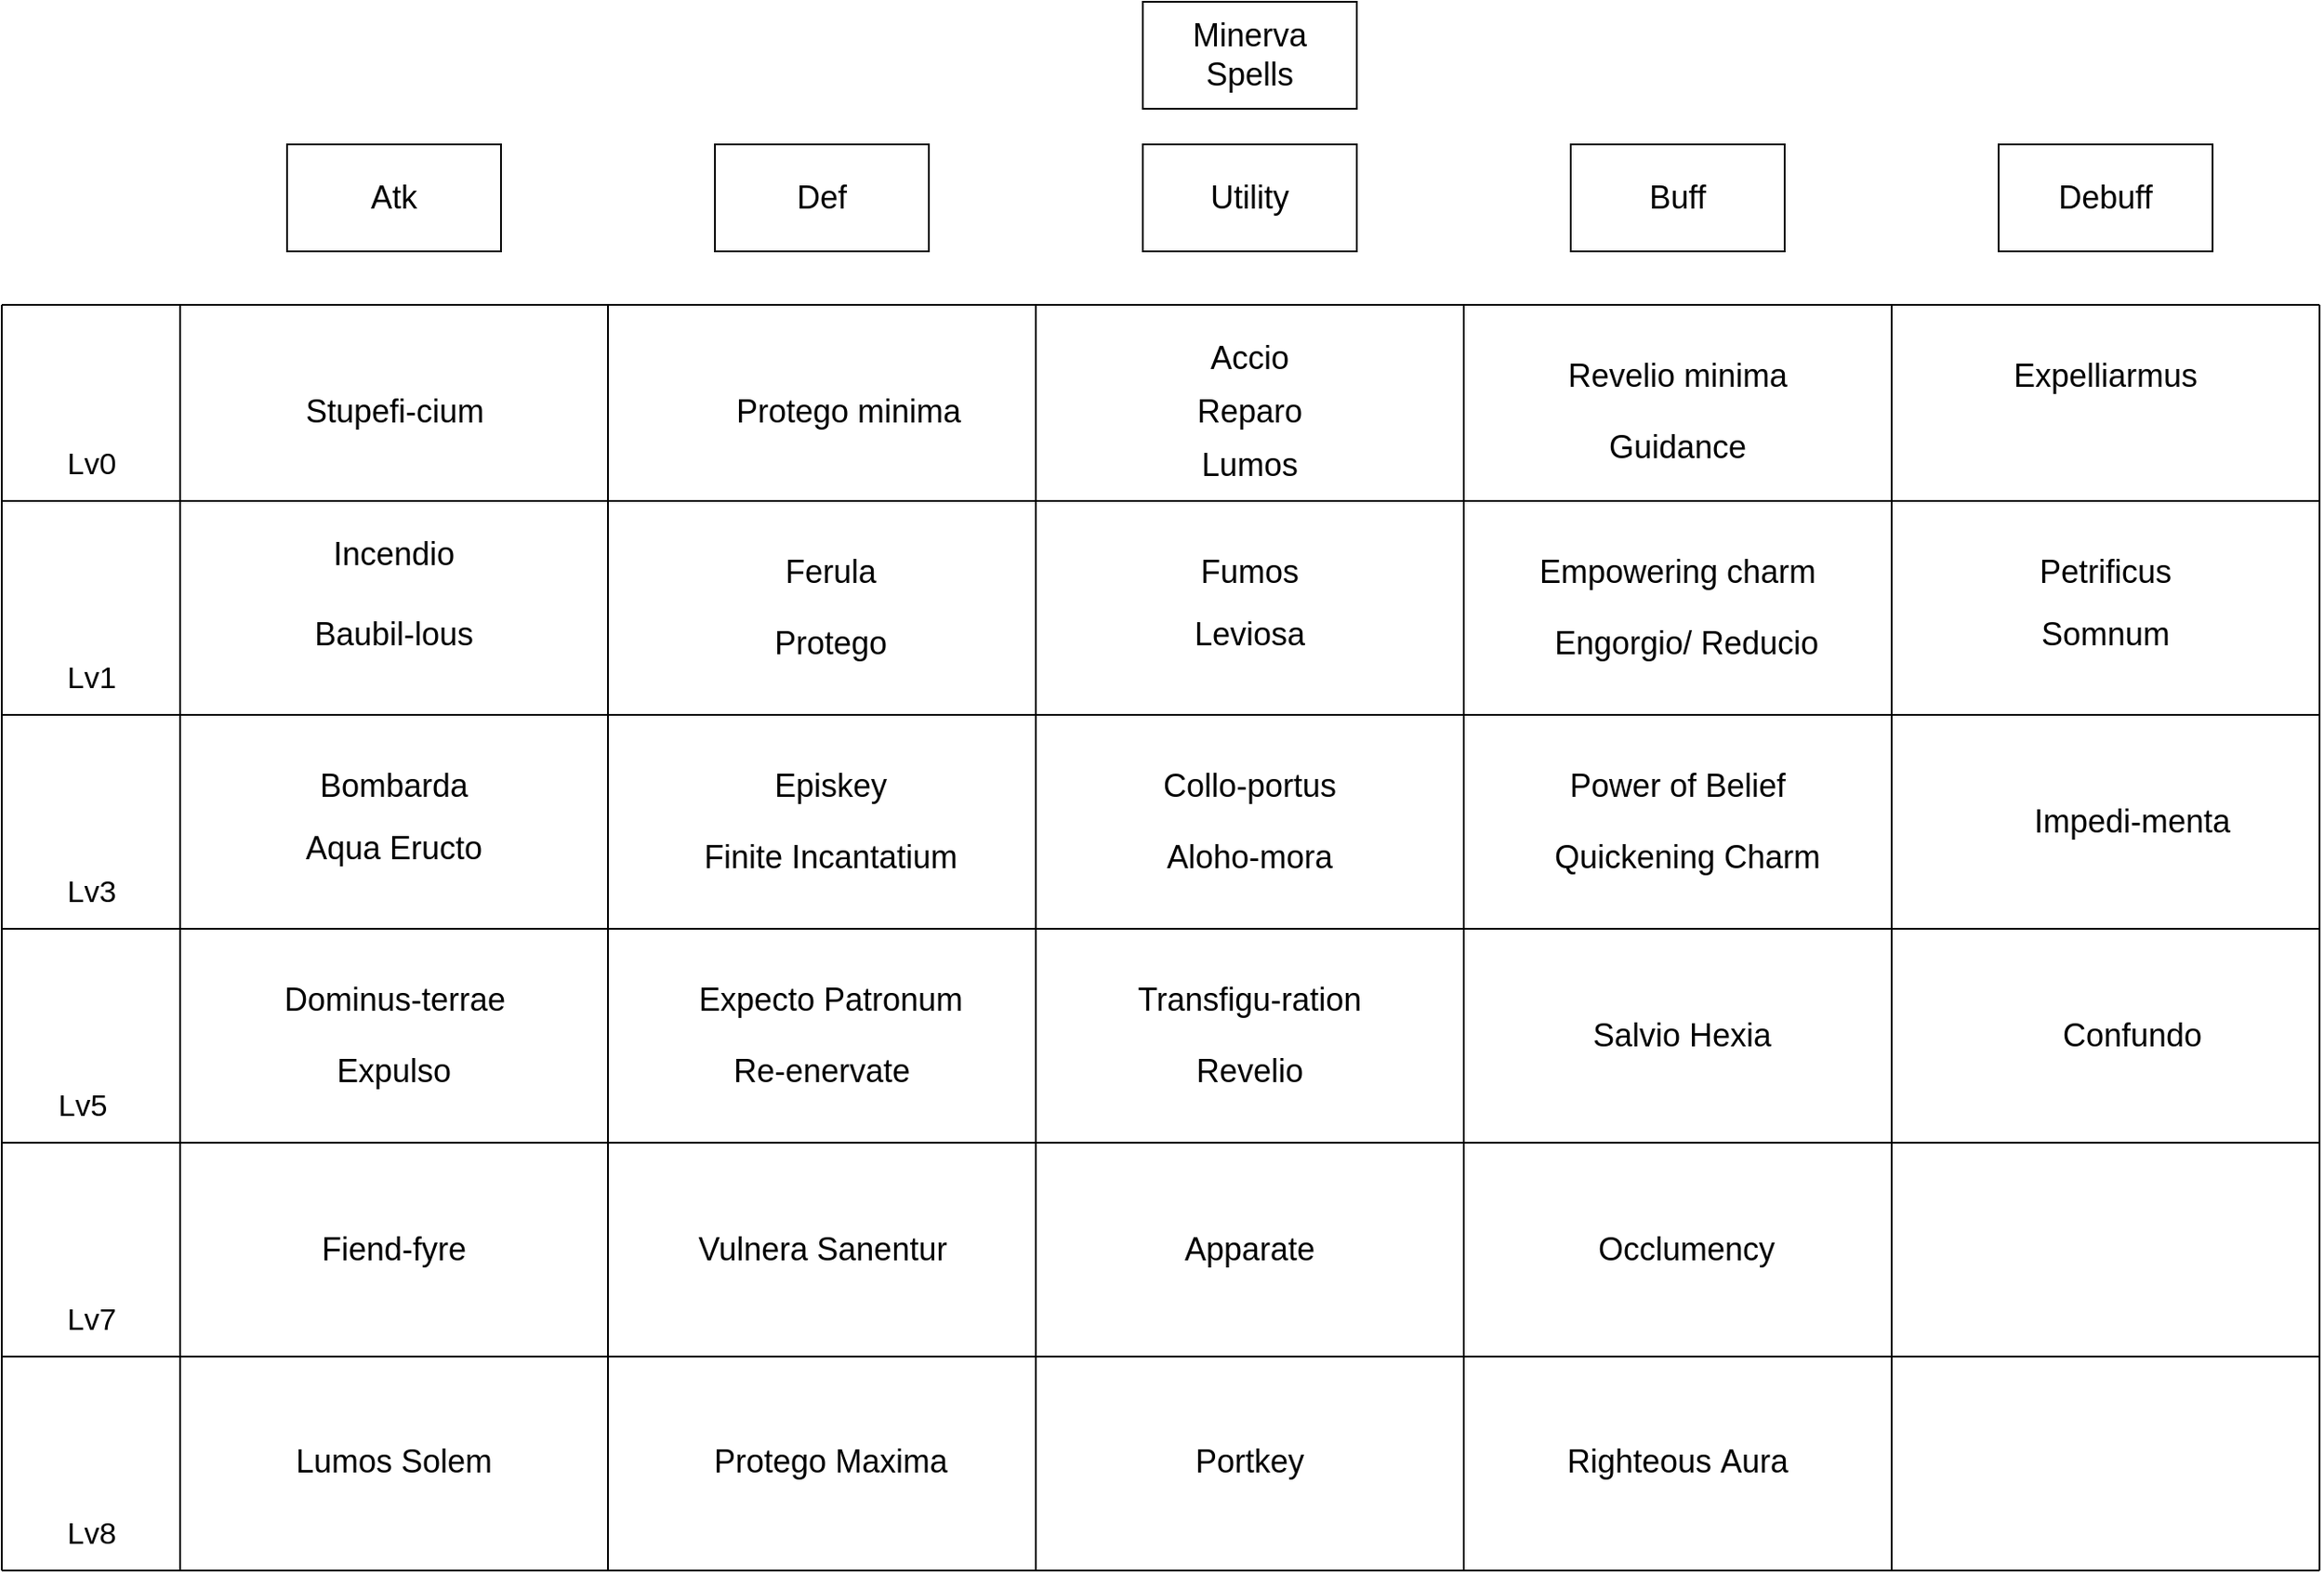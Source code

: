 <mxfile version="14.1.1" type="device"><diagram id="w3kXYWTYoxrWslqze_NZ" name="Page-1"><mxGraphModel dx="2130" dy="913" grid="1" gridSize="10" guides="1" tooltips="1" connect="1" arrows="1" fold="1" page="1" pageScale="1" pageWidth="827" pageHeight="1169" math="0" shadow="0"><root><mxCell id="0"/><mxCell id="1" parent="0"/><mxCell id="pvNNb8m8q3n-SPC6i2-q-1" value="&lt;font style=&quot;font-size: 18px&quot;&gt;Minerva&lt;br&gt;Spells&lt;br&gt;&lt;/font&gt;" style="rounded=0;whiteSpace=wrap;html=1;movable=0;resizable=0;rotatable=0;deletable=0;editable=0;connectable=0;" parent="1" vertex="1"><mxGeometry x="970" y="310" width="120" height="60" as="geometry"/></mxCell><mxCell id="pvNNb8m8q3n-SPC6i2-q-2" value="&lt;font style=&quot;font-size: 18px&quot;&gt;Atk&lt;/font&gt;" style="rounded=0;whiteSpace=wrap;html=1;movable=0;resizable=0;rotatable=0;deletable=0;editable=0;connectable=0;" parent="1" vertex="1"><mxGeometry x="490" y="390" width="120" height="60" as="geometry"/></mxCell><mxCell id="pvNNb8m8q3n-SPC6i2-q-3" value="&lt;font style=&quot;font-size: 18px&quot;&gt;Def&lt;/font&gt;" style="rounded=0;whiteSpace=wrap;html=1;movable=0;resizable=0;rotatable=0;deletable=0;editable=0;connectable=0;" parent="1" vertex="1"><mxGeometry x="730" y="390" width="120" height="60" as="geometry"/></mxCell><mxCell id="pvNNb8m8q3n-SPC6i2-q-4" value="&lt;span style=&quot;font-size: 18px&quot;&gt;Utility&lt;/span&gt;" style="rounded=0;whiteSpace=wrap;html=1;movable=0;resizable=0;rotatable=0;deletable=0;editable=0;connectable=0;" parent="1" vertex="1"><mxGeometry x="970" y="390" width="120" height="60" as="geometry"/></mxCell><mxCell id="pvNNb8m8q3n-SPC6i2-q-5" value="&lt;font style=&quot;font-size: 18px&quot;&gt;Buff&lt;/font&gt;" style="rounded=0;whiteSpace=wrap;html=1;movable=0;resizable=0;rotatable=0;deletable=0;editable=0;connectable=0;" parent="1" vertex="1"><mxGeometry x="1210" y="390" width="120" height="60" as="geometry"/></mxCell><mxCell id="pvNNb8m8q3n-SPC6i2-q-6" value="&lt;font style=&quot;font-size: 18px&quot;&gt;Debuff&lt;/font&gt;" style="rounded=0;whiteSpace=wrap;html=1;movable=0;resizable=0;rotatable=0;deletable=0;editable=0;connectable=0;" parent="1" vertex="1"><mxGeometry x="1450" y="390" width="120" height="60" as="geometry"/></mxCell><mxCell id="pvNNb8m8q3n-SPC6i2-q-10" value="" style="endArrow=none;html=1;movable=0;resizable=0;rotatable=0;deletable=0;editable=0;connectable=0;" parent="1" edge="1"><mxGeometry width="50" height="50" relative="1" as="geometry"><mxPoint x="1150" y="1190" as="sourcePoint"/><mxPoint x="1150" y="480" as="targetPoint"/></mxGeometry></mxCell><mxCell id="pvNNb8m8q3n-SPC6i2-q-11" value="" style="endArrow=none;html=1;movable=0;resizable=0;rotatable=0;deletable=0;editable=0;connectable=0;" parent="1" edge="1"><mxGeometry width="50" height="50" relative="1" as="geometry"><mxPoint x="1390" y="1190" as="sourcePoint"/><mxPoint x="1390" y="480" as="targetPoint"/></mxGeometry></mxCell><mxCell id="pvNNb8m8q3n-SPC6i2-q-12" value="" style="endArrow=none;html=1;movable=0;resizable=0;rotatable=0;deletable=0;editable=0;connectable=0;" parent="1" edge="1"><mxGeometry width="50" height="50" relative="1" as="geometry"><mxPoint x="1630" y="1190" as="sourcePoint"/><mxPoint x="1630" y="480" as="targetPoint"/></mxGeometry></mxCell><mxCell id="pvNNb8m8q3n-SPC6i2-q-16" value="" style="endArrow=none;html=1;movable=0;resizable=0;rotatable=0;deletable=0;editable=0;connectable=0;" parent="1" edge="1"><mxGeometry width="50" height="50" relative="1" as="geometry"><mxPoint x="330" y="590" as="sourcePoint"/><mxPoint x="1630" y="590" as="targetPoint"/></mxGeometry></mxCell><mxCell id="pvNNb8m8q3n-SPC6i2-q-17" value="" style="endArrow=none;html=1;movable=0;resizable=0;rotatable=0;deletable=0;editable=0;connectable=0;" parent="1" edge="1"><mxGeometry width="50" height="50" relative="1" as="geometry"><mxPoint x="330" y="710" as="sourcePoint"/><mxPoint x="1630" y="710" as="targetPoint"/></mxGeometry></mxCell><mxCell id="pvNNb8m8q3n-SPC6i2-q-18" value="" style="endArrow=none;html=1;movable=0;resizable=0;rotatable=0;deletable=0;editable=0;connectable=0;" parent="1" edge="1"><mxGeometry width="50" height="50" relative="1" as="geometry"><mxPoint x="330" y="830" as="sourcePoint"/><mxPoint x="1630" y="830" as="targetPoint"/></mxGeometry></mxCell><mxCell id="pvNNb8m8q3n-SPC6i2-q-19" value="" style="endArrow=none;html=1;movable=0;resizable=0;rotatable=0;deletable=0;editable=0;connectable=0;" parent="1" edge="1"><mxGeometry width="50" height="50" relative="1" as="geometry"><mxPoint x="330" y="950" as="sourcePoint"/><mxPoint x="1630" y="950" as="targetPoint"/></mxGeometry></mxCell><mxCell id="pvNNb8m8q3n-SPC6i2-q-20" value="" style="endArrow=none;html=1;movable=0;resizable=0;rotatable=0;deletable=0;editable=0;connectable=0;" parent="1" edge="1"><mxGeometry width="50" height="50" relative="1" as="geometry"><mxPoint x="330" y="1070" as="sourcePoint"/><mxPoint x="1630" y="1070" as="targetPoint"/></mxGeometry></mxCell><mxCell id="pvNNb8m8q3n-SPC6i2-q-21" value="" style="endArrow=none;html=1;movable=0;resizable=0;rotatable=0;deletable=0;editable=0;connectable=0;" parent="1" edge="1"><mxGeometry width="50" height="50" relative="1" as="geometry"><mxPoint x="330" y="1190" as="sourcePoint"/><mxPoint x="1630" y="1190" as="targetPoint"/></mxGeometry></mxCell><mxCell id="pvNNb8m8q3n-SPC6i2-q-22" value="Lv0" style="text;html=1;align=center;verticalAlign=middle;resizable=0;points=[];autosize=1;movable=0;rotatable=0;deletable=0;editable=0;connectable=0;fontSize=17;" parent="1" vertex="1"><mxGeometry x="360" y="555" width="40" height="30" as="geometry"/></mxCell><mxCell id="pvNNb8m8q3n-SPC6i2-q-23" value="Lv1" style="text;html=1;align=center;verticalAlign=middle;resizable=0;points=[];autosize=1;movable=0;rotatable=0;deletable=0;editable=0;connectable=0;fontSize=17;" parent="1" vertex="1"><mxGeometry x="360" y="675" width="40" height="30" as="geometry"/></mxCell><mxCell id="pvNNb8m8q3n-SPC6i2-q-24" value="Lv3" style="text;html=1;align=center;verticalAlign=middle;resizable=0;points=[];autosize=1;movable=0;rotatable=0;deletable=0;editable=0;connectable=0;fontSize=17;" parent="1" vertex="1"><mxGeometry x="360" y="795" width="40" height="30" as="geometry"/></mxCell><mxCell id="pvNNb8m8q3n-SPC6i2-q-25" value="Lv5" style="text;html=1;align=center;verticalAlign=middle;resizable=0;points=[];autosize=1;movable=0;rotatable=0;deletable=0;editable=0;connectable=0;fontSize=17;" parent="1" vertex="1"><mxGeometry x="355" y="915" width="40" height="30" as="geometry"/></mxCell><mxCell id="pvNNb8m8q3n-SPC6i2-q-26" value="Lv7" style="text;html=1;align=center;verticalAlign=middle;resizable=0;points=[];autosize=1;movable=0;rotatable=0;deletable=0;editable=0;connectable=0;fontSize=17;" parent="1" vertex="1"><mxGeometry x="360" y="1035" width="40" height="30" as="geometry"/></mxCell><mxCell id="pvNNb8m8q3n-SPC6i2-q-27" value="Lv8" style="text;html=1;align=center;verticalAlign=middle;resizable=0;points=[];autosize=1;movable=0;rotatable=0;deletable=0;editable=0;connectable=0;fontSize=17;" parent="1" vertex="1"><mxGeometry x="360" y="1155" width="40" height="30" as="geometry"/></mxCell><mxCell id="pvNNb8m8q3n-SPC6i2-q-40" value="" style="endArrow=none;html=1;movable=0;resizable=0;rotatable=0;deletable=0;editable=0;connectable=0;" parent="1" edge="1"><mxGeometry width="50" height="50" relative="1" as="geometry"><mxPoint x="430" y="1190" as="sourcePoint"/><mxPoint x="430" y="480" as="targetPoint"/></mxGeometry></mxCell><mxCell id="pvNNb8m8q3n-SPC6i2-q-41" value="" style="endArrow=none;html=1;movable=0;resizable=0;rotatable=0;deletable=0;editable=0;connectable=0;" parent="1" edge="1"><mxGeometry width="50" height="50" relative="1" as="geometry"><mxPoint x="670" y="1190" as="sourcePoint"/><mxPoint x="670" y="480" as="targetPoint"/></mxGeometry></mxCell><mxCell id="pvNNb8m8q3n-SPC6i2-q-42" value="" style="endArrow=none;html=1;movable=0;resizable=0;rotatable=0;deletable=0;editable=0;connectable=0;" parent="1" edge="1"><mxGeometry width="50" height="50" relative="1" as="geometry"><mxPoint x="910" y="1190" as="sourcePoint"/><mxPoint x="910" y="480" as="targetPoint"/></mxGeometry></mxCell><mxCell id="oH9uAYSLjdaQCDPbw_V0-1" value="&lt;font style=&quot;font-size: 18px&quot;&gt;Stupefi-cium&lt;/font&gt;" style="text;html=1;strokeColor=none;fillColor=none;align=center;verticalAlign=middle;whiteSpace=wrap;rounded=0;" parent="1" vertex="1"><mxGeometry x="492.5" y="530" width="115" height="20" as="geometry"/></mxCell><mxCell id="oH9uAYSLjdaQCDPbw_V0-4" value="&lt;font style=&quot;font-size: 18px&quot;&gt;Incendio&lt;/font&gt;" style="text;html=1;strokeColor=none;fillColor=none;align=center;verticalAlign=middle;whiteSpace=wrap;rounded=0;" parent="1" vertex="1"><mxGeometry x="530" y="610" width="40" height="20" as="geometry"/></mxCell><mxCell id="oH9uAYSLjdaQCDPbw_V0-5" value="&lt;font style=&quot;font-size: 18px&quot;&gt;Baubil-lous&lt;/font&gt;" style="text;html=1;strokeColor=none;fillColor=none;align=center;verticalAlign=middle;whiteSpace=wrap;rounded=0;" parent="1" vertex="1"><mxGeometry x="500" y="655" width="100" height="20" as="geometry"/></mxCell><mxCell id="oH9uAYSLjdaQCDPbw_V0-6" value="&lt;font style=&quot;font-size: 18px&quot;&gt;Bombarda&lt;/font&gt;" style="text;html=1;strokeColor=none;fillColor=none;align=center;verticalAlign=middle;whiteSpace=wrap;rounded=0;" parent="1" vertex="1"><mxGeometry x="530" y="740" width="40" height="20" as="geometry"/></mxCell><mxCell id="oH9uAYSLjdaQCDPbw_V0-8" value="&lt;font style=&quot;font-size: 18px&quot;&gt;Aqua Eructo&lt;/font&gt;" style="text;html=1;strokeColor=none;fillColor=none;align=center;verticalAlign=middle;whiteSpace=wrap;rounded=0;" parent="1" vertex="1"><mxGeometry x="490" y="775" width="120" height="20" as="geometry"/></mxCell><mxCell id="oH9uAYSLjdaQCDPbw_V0-9" value="&lt;font style=&quot;font-size: 18px&quot;&gt;Expulso&lt;/font&gt;" style="text;html=1;strokeColor=none;fillColor=none;align=center;verticalAlign=middle;whiteSpace=wrap;rounded=0;" parent="1" vertex="1"><mxGeometry x="530" y="900" width="40" height="20" as="geometry"/></mxCell><mxCell id="oH9uAYSLjdaQCDPbw_V0-10" value="&lt;font style=&quot;font-size: 18px&quot;&gt;Dominus-terrae&lt;/font&gt;" style="text;html=1;strokeColor=none;fillColor=none;align=center;verticalAlign=middle;whiteSpace=wrap;rounded=0;" parent="1" vertex="1"><mxGeometry x="457.5" y="860" width="185" height="20" as="geometry"/></mxCell><mxCell id="oH9uAYSLjdaQCDPbw_V0-11" value="&lt;font style=&quot;font-size: 18px&quot;&gt;Fiend-fyre&lt;/font&gt;" style="text;html=1;strokeColor=none;fillColor=none;align=center;verticalAlign=middle;whiteSpace=wrap;rounded=0;" parent="1" vertex="1"><mxGeometry x="495" y="1000" width="110" height="20" as="geometry"/></mxCell><mxCell id="oH9uAYSLjdaQCDPbw_V0-12" value="&lt;font style=&quot;font-size: 18px&quot;&gt;Lumos&amp;nbsp;Solem&lt;/font&gt;" style="text;html=1;strokeColor=none;fillColor=none;align=center;verticalAlign=middle;whiteSpace=wrap;rounded=0;" parent="1" vertex="1"><mxGeometry x="490" y="1119" width="120" height="20" as="geometry"/></mxCell><mxCell id="oH9uAYSLjdaQCDPbw_V0-13" value="&lt;font style=&quot;font-size: 18px&quot;&gt;Protego minima&lt;/font&gt;" style="text;html=1;strokeColor=none;fillColor=none;align=center;verticalAlign=middle;whiteSpace=wrap;rounded=0;" parent="1" vertex="1"><mxGeometry x="700" y="530" width="210" height="20" as="geometry"/></mxCell><mxCell id="oH9uAYSLjdaQCDPbw_V0-14" value="&lt;font style=&quot;font-size: 18px&quot;&gt;Ferula&lt;/font&gt;" style="text;html=1;strokeColor=none;fillColor=none;align=center;verticalAlign=middle;whiteSpace=wrap;rounded=0;" parent="1" vertex="1"><mxGeometry x="775" y="620" width="40" height="20" as="geometry"/></mxCell><mxCell id="oH9uAYSLjdaQCDPbw_V0-15" value="&lt;font style=&quot;font-size: 18px&quot;&gt;Protego&lt;/font&gt;" style="text;html=1;strokeColor=none;fillColor=none;align=center;verticalAlign=middle;whiteSpace=wrap;rounded=0;" parent="1" vertex="1"><mxGeometry x="775" y="660" width="40" height="20" as="geometry"/></mxCell><mxCell id="oH9uAYSLjdaQCDPbw_V0-16" value="&lt;font style=&quot;font-size: 18px&quot;&gt;Episkey&lt;/font&gt;" style="text;html=1;strokeColor=none;fillColor=none;align=center;verticalAlign=middle;whiteSpace=wrap;rounded=0;" parent="1" vertex="1"><mxGeometry x="775" y="740" width="40" height="20" as="geometry"/></mxCell><mxCell id="oH9uAYSLjdaQCDPbw_V0-17" value="&lt;font style=&quot;font-size: 18px&quot;&gt;Finite&amp;nbsp;Incantatium&lt;/font&gt;" style="text;html=1;strokeColor=none;fillColor=none;align=center;verticalAlign=middle;whiteSpace=wrap;rounded=0;" parent="1" vertex="1"><mxGeometry x="690" y="780" width="210" height="20" as="geometry"/></mxCell><mxCell id="oH9uAYSLjdaQCDPbw_V0-18" value="&lt;font style=&quot;font-size: 18px&quot;&gt;Expecto Patronum&lt;/font&gt;" style="text;html=1;strokeColor=none;fillColor=none;align=center;verticalAlign=middle;whiteSpace=wrap;rounded=0;" parent="1" vertex="1"><mxGeometry x="670" y="860" width="250" height="20" as="geometry"/></mxCell><mxCell id="oH9uAYSLjdaQCDPbw_V0-20" value="&lt;font style=&quot;font-size: 18px&quot;&gt;Re-enervate&lt;/font&gt;" style="text;html=1;strokeColor=none;fillColor=none;align=center;verticalAlign=middle;whiteSpace=wrap;rounded=0;" parent="1" vertex="1"><mxGeometry x="725" y="900" width="130" height="20" as="geometry"/></mxCell><mxCell id="oH9uAYSLjdaQCDPbw_V0-21" value="&lt;font style=&quot;font-size: 18px&quot;&gt;Vulnera&amp;nbsp;Sanentur&lt;/font&gt;" style="text;html=1;strokeColor=none;fillColor=none;align=center;verticalAlign=middle;whiteSpace=wrap;rounded=0;" parent="1" vertex="1"><mxGeometry x="732.5" y="1000" width="115" height="20" as="geometry"/></mxCell><mxCell id="oH9uAYSLjdaQCDPbw_V0-22" value="&lt;font style=&quot;font-size: 18px&quot;&gt;Protego Maxima&lt;/font&gt;" style="text;html=1;strokeColor=none;fillColor=none;align=center;verticalAlign=middle;whiteSpace=wrap;rounded=0;" parent="1" vertex="1"><mxGeometry x="725" y="1119" width="140" height="20" as="geometry"/></mxCell><mxCell id="gbiPvpHUGAMUhYJ8J_Wk-1" value="&lt;font style=&quot;font-size: 18px&quot;&gt;Accio&lt;/font&gt;" style="text;html=1;strokeColor=none;fillColor=none;align=center;verticalAlign=middle;whiteSpace=wrap;rounded=0;" vertex="1" parent="1"><mxGeometry x="1010" y="500" width="40" height="20" as="geometry"/></mxCell><mxCell id="gbiPvpHUGAMUhYJ8J_Wk-2" value="&lt;font style=&quot;font-size: 18px&quot;&gt;Reparo&lt;/font&gt;" style="text;html=1;strokeColor=none;fillColor=none;align=center;verticalAlign=middle;whiteSpace=wrap;rounded=0;" vertex="1" parent="1"><mxGeometry x="1010" y="530" width="40" height="20" as="geometry"/></mxCell><mxCell id="gbiPvpHUGAMUhYJ8J_Wk-4" value="&lt;font style=&quot;font-size: 18px&quot;&gt;Lumos&lt;/font&gt;" style="text;html=1;strokeColor=none;fillColor=none;align=center;verticalAlign=middle;whiteSpace=wrap;rounded=0;" vertex="1" parent="1"><mxGeometry x="1010" y="560" width="40" height="20" as="geometry"/></mxCell><mxCell id="gbiPvpHUGAMUhYJ8J_Wk-5" value="&lt;font style=&quot;font-size: 18px&quot;&gt;Fumos&lt;/font&gt;" style="text;html=1;strokeColor=none;fillColor=none;align=center;verticalAlign=middle;whiteSpace=wrap;rounded=0;" vertex="1" parent="1"><mxGeometry x="1010" y="620" width="40" height="20" as="geometry"/></mxCell><mxCell id="gbiPvpHUGAMUhYJ8J_Wk-6" value="&lt;font style=&quot;font-size: 18px&quot;&gt;Leviosa&lt;/font&gt;" style="text;html=1;strokeColor=none;fillColor=none;align=center;verticalAlign=middle;whiteSpace=wrap;rounded=0;" vertex="1" parent="1"><mxGeometry x="1010" y="655" width="40" height="20" as="geometry"/></mxCell><mxCell id="gbiPvpHUGAMUhYJ8J_Wk-7" value="&lt;font style=&quot;font-size: 18px&quot;&gt;Collo-portus&lt;/font&gt;" style="text;html=1;strokeColor=none;fillColor=none;align=center;verticalAlign=middle;whiteSpace=wrap;rounded=0;" vertex="1" parent="1"><mxGeometry x="965" y="740" width="130" height="20" as="geometry"/></mxCell><mxCell id="gbiPvpHUGAMUhYJ8J_Wk-8" value="&lt;font style=&quot;font-size: 18px&quot;&gt;Aloho-mora&lt;/font&gt;" style="text;html=1;strokeColor=none;fillColor=none;align=center;verticalAlign=middle;whiteSpace=wrap;rounded=0;" vertex="1" parent="1"><mxGeometry x="970" y="780" width="120" height="20" as="geometry"/></mxCell><mxCell id="gbiPvpHUGAMUhYJ8J_Wk-9" value="&lt;font style=&quot;font-size: 18px&quot;&gt;Transfigu-ration&lt;/font&gt;" style="text;html=1;strokeColor=none;fillColor=none;align=center;verticalAlign=middle;whiteSpace=wrap;rounded=0;" vertex="1" parent="1"><mxGeometry x="950" y="860" width="160" height="20" as="geometry"/></mxCell><mxCell id="gbiPvpHUGAMUhYJ8J_Wk-10" value="&lt;font style=&quot;font-size: 18px&quot;&gt;Revelio&lt;/font&gt;" style="text;html=1;strokeColor=none;fillColor=none;align=center;verticalAlign=middle;whiteSpace=wrap;rounded=0;" vertex="1" parent="1"><mxGeometry x="1010" y="900" width="40" height="20" as="geometry"/></mxCell><mxCell id="gbiPvpHUGAMUhYJ8J_Wk-11" value="&lt;font style=&quot;font-size: 18px&quot;&gt;Apparate&lt;/font&gt;" style="text;html=1;strokeColor=none;fillColor=none;align=center;verticalAlign=middle;whiteSpace=wrap;rounded=0;" vertex="1" parent="1"><mxGeometry x="1010" y="1000" width="40" height="20" as="geometry"/></mxCell><mxCell id="gbiPvpHUGAMUhYJ8J_Wk-12" value="&lt;font style=&quot;font-size: 18px&quot;&gt;Portkey&lt;/font&gt;" style="text;html=1;strokeColor=none;fillColor=none;align=center;verticalAlign=middle;whiteSpace=wrap;rounded=0;" vertex="1" parent="1"><mxGeometry x="1010" y="1119" width="40" height="20" as="geometry"/></mxCell><mxCell id="gbiPvpHUGAMUhYJ8J_Wk-13" value="&lt;font style=&quot;font-size: 18px&quot;&gt;Revelio&amp;nbsp;minima&lt;/font&gt;" style="text;html=1;strokeColor=none;fillColor=none;align=center;verticalAlign=middle;whiteSpace=wrap;rounded=0;" vertex="1" parent="1"><mxGeometry x="1200" y="510" width="140" height="20" as="geometry"/></mxCell><mxCell id="gbiPvpHUGAMUhYJ8J_Wk-14" value="&lt;font style=&quot;font-size: 18px&quot;&gt;Guidance&lt;/font&gt;" style="text;html=1;strokeColor=none;fillColor=none;align=center;verticalAlign=middle;whiteSpace=wrap;rounded=0;" vertex="1" parent="1"><mxGeometry x="1250" y="550" width="40" height="20" as="geometry"/></mxCell><mxCell id="gbiPvpHUGAMUhYJ8J_Wk-15" value="&lt;font style=&quot;font-size: 18px&quot;&gt;Empowering&amp;nbsp;charm&lt;/font&gt;" style="text;html=1;strokeColor=none;fillColor=none;align=center;verticalAlign=middle;whiteSpace=wrap;rounded=0;" vertex="1" parent="1"><mxGeometry x="1210" y="620" width="120" height="20" as="geometry"/></mxCell><mxCell id="gbiPvpHUGAMUhYJ8J_Wk-16" value="&lt;font style=&quot;font-size: 18px&quot;&gt;Engorgio/&amp;nbsp;Reducio&lt;/font&gt;" style="text;html=1;strokeColor=none;fillColor=none;align=center;verticalAlign=middle;whiteSpace=wrap;rounded=0;" vertex="1" parent="1"><mxGeometry x="1180" y="660" width="190" height="20" as="geometry"/></mxCell><mxCell id="gbiPvpHUGAMUhYJ8J_Wk-17" value="&lt;font style=&quot;font-size: 18px&quot;&gt;Power of Belief&lt;/font&gt;" style="text;html=1;strokeColor=none;fillColor=none;align=center;verticalAlign=middle;whiteSpace=wrap;rounded=0;" vertex="1" parent="1"><mxGeometry x="1195" y="740" width="150" height="20" as="geometry"/></mxCell><mxCell id="gbiPvpHUGAMUhYJ8J_Wk-18" value="&lt;font style=&quot;font-size: 18px&quot;&gt;Quickening&amp;nbsp;Charm&lt;/font&gt;" style="text;html=1;strokeColor=none;fillColor=none;align=center;verticalAlign=middle;whiteSpace=wrap;rounded=0;" vertex="1" parent="1"><mxGeometry x="1202.5" y="780" width="145" height="20" as="geometry"/></mxCell><mxCell id="gbiPvpHUGAMUhYJ8J_Wk-19" value="&lt;font style=&quot;font-size: 18px&quot;&gt;Salvio&amp;nbsp;Hexia&lt;/font&gt;" style="text;html=1;strokeColor=none;fillColor=none;align=center;verticalAlign=middle;whiteSpace=wrap;rounded=0;" vertex="1" parent="1"><mxGeometry x="1200" y="880" width="145" height="20" as="geometry"/></mxCell><mxCell id="gbiPvpHUGAMUhYJ8J_Wk-20" value="&lt;font style=&quot;font-size: 18px&quot;&gt;Occlumency&lt;/font&gt;" style="text;html=1;strokeColor=none;fillColor=none;align=center;verticalAlign=middle;whiteSpace=wrap;rounded=0;" vertex="1" parent="1"><mxGeometry x="1255" y="1000" width="40" height="20" as="geometry"/></mxCell><mxCell id="gbiPvpHUGAMUhYJ8J_Wk-22" value="&lt;font style=&quot;font-size: 18px&quot;&gt;Righteous&amp;nbsp;Aura&lt;/font&gt;" style="text;html=1;strokeColor=none;fillColor=none;align=center;verticalAlign=middle;whiteSpace=wrap;rounded=0;" vertex="1" parent="1"><mxGeometry x="1170" y="1119" width="200" height="20" as="geometry"/></mxCell><mxCell id="gbiPvpHUGAMUhYJ8J_Wk-23" value="&lt;font style=&quot;font-size: 18px&quot;&gt;Expelliarmus&lt;/font&gt;" style="text;html=1;strokeColor=none;fillColor=none;align=center;verticalAlign=middle;whiteSpace=wrap;rounded=0;" vertex="1" parent="1"><mxGeometry x="1490" y="510" width="40" height="20" as="geometry"/></mxCell><mxCell id="gbiPvpHUGAMUhYJ8J_Wk-25" value="&lt;font style=&quot;font-size: 18px&quot;&gt;Petrificus&lt;/font&gt;" style="text;html=1;strokeColor=none;fillColor=none;align=center;verticalAlign=middle;whiteSpace=wrap;rounded=0;" vertex="1" parent="1"><mxGeometry x="1490" y="620" width="40" height="20" as="geometry"/></mxCell><mxCell id="gbiPvpHUGAMUhYJ8J_Wk-26" value="&lt;font style=&quot;font-size: 18px&quot;&gt;Somnum&lt;/font&gt;" style="text;html=1;strokeColor=none;fillColor=none;align=center;verticalAlign=middle;whiteSpace=wrap;rounded=0;" vertex="1" parent="1"><mxGeometry x="1490" y="655" width="40" height="20" as="geometry"/></mxCell><mxCell id="gbiPvpHUGAMUhYJ8J_Wk-27" value="&lt;font style=&quot;font-size: 18px&quot;&gt;Impedi-menta&lt;/font&gt;" style="text;html=1;strokeColor=none;fillColor=none;align=center;verticalAlign=middle;whiteSpace=wrap;rounded=0;" vertex="1" parent="1"><mxGeometry x="1450" y="760" width="150" height="20" as="geometry"/></mxCell><mxCell id="gbiPvpHUGAMUhYJ8J_Wk-28" value="&lt;font style=&quot;font-size: 18px&quot;&gt;Confundo&lt;/font&gt;" style="text;html=1;strokeColor=none;fillColor=none;align=center;verticalAlign=middle;whiteSpace=wrap;rounded=0;" vertex="1" parent="1"><mxGeometry x="1505" y="880" width="40" height="20" as="geometry"/></mxCell><mxCell id="gbiPvpHUGAMUhYJ8J_Wk-31" value="" style="endArrow=none;html=1;movable=0;resizable=0;rotatable=0;deletable=0;editable=0;connectable=0;" edge="1" parent="1"><mxGeometry width="50" height="50" relative="1" as="geometry"><mxPoint x="330" y="1190" as="sourcePoint"/><mxPoint x="330" y="480" as="targetPoint"/></mxGeometry></mxCell><mxCell id="gbiPvpHUGAMUhYJ8J_Wk-32" value="" style="endArrow=none;html=1;movable=0;resizable=0;rotatable=0;deletable=0;editable=0;connectable=0;" edge="1" parent="1"><mxGeometry width="50" height="50" relative="1" as="geometry"><mxPoint x="1630" y="480" as="sourcePoint"/><mxPoint x="330" y="480" as="targetPoint"/></mxGeometry></mxCell></root></mxGraphModel></diagram></mxfile>